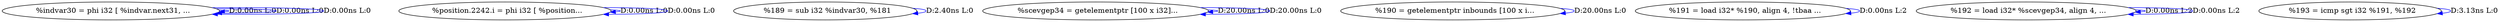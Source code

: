 digraph {
Node0x2866300[label="  %indvar30 = phi i32 [ %indvar.next31, ..."];
Node0x2866300 -> Node0x2866300[label="D:0.00ns L:0",color=blue];
Node0x2866300 -> Node0x2866300[label="D:0.00ns L:0",color=blue];
Node0x2866300 -> Node0x2866300[label="D:0.00ns L:0",color=blue];
Node0x28663e0[label="  %position.2242.i = phi i32 [ %position..."];
Node0x28663e0 -> Node0x28663e0[label="D:0.00ns L:0",color=blue];
Node0x28663e0 -> Node0x28663e0[label="D:0.00ns L:0",color=blue];
Node0x28664c0[label="  %189 = sub i32 %indvar30, %181"];
Node0x28664c0 -> Node0x28664c0[label="D:2.40ns L:0",color=blue];
Node0x28665a0[label="  %scevgep34 = getelementptr [100 x i32]..."];
Node0x28665a0 -> Node0x28665a0[label="D:20.00ns L:0",color=blue];
Node0x28665a0 -> Node0x28665a0[label="D:20.00ns L:0",color=blue];
Node0x2866680[label="  %190 = getelementptr inbounds [100 x i..."];
Node0x2866680 -> Node0x2866680[label="D:20.00ns L:0",color=blue];
Node0x2866760[label="  %191 = load i32* %190, align 4, !tbaa ..."];
Node0x2866760 -> Node0x2866760[label="D:0.00ns L:2",color=blue];
Node0x2866840[label="  %192 = load i32* %scevgep34, align 4, ..."];
Node0x2866840 -> Node0x2866840[label="D:0.00ns L:2",color=blue];
Node0x2866840 -> Node0x2866840[label="D:0.00ns L:2",color=blue];
Node0x2866920[label="  %193 = icmp sgt i32 %191, %192"];
Node0x2866920 -> Node0x2866920[label="D:3.13ns L:0",color=blue];
}
